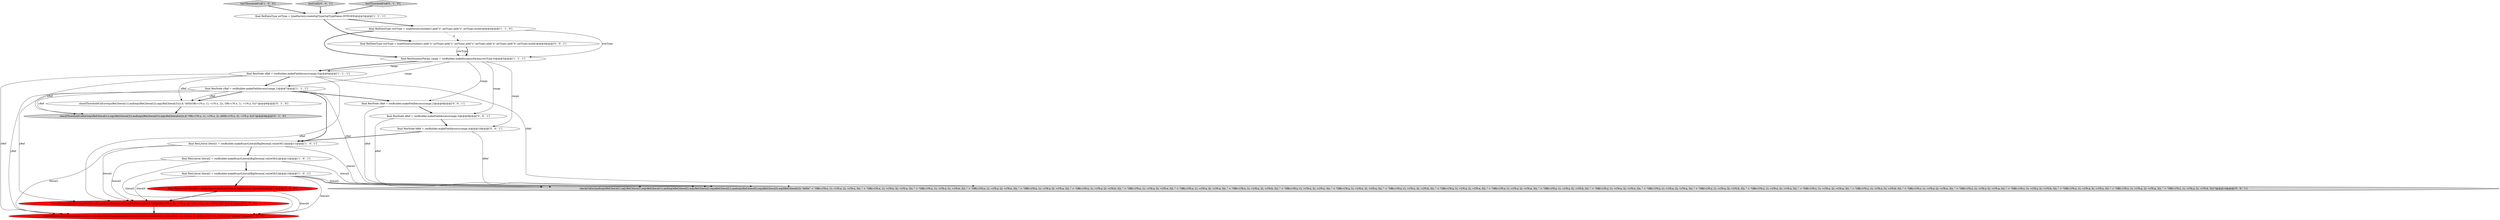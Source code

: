 digraph {
4 [style = filled, label = "final RelDataType intType = typeFactory.createSqlType(SqlTypeName.INTEGER)@@@3@@@['1', '1', '1']", fillcolor = white, shape = ellipse image = "AAA0AAABBB1BBB"];
3 [style = filled, label = "testThresholdCnf['1', '0', '0']", fillcolor = lightgray, shape = diamond image = "AAA0AAABBB1BBB"];
20 [style = filled, label = "final RelDataType rowType = typeFactory.builder().add(\"x\",intType).add(\"y\",intType).add(\"z\",intType).add(\"a\",intType).add(\"b\",intType).build()@@@4@@@['0', '0', '1']", fillcolor = white, shape = ellipse image = "AAA0AAABBB3BBB"];
10 [style = filled, label = "final RexLiteral literal2 = rexBuilder.makeExactLiteral(BigDecimal.valueOf(2))@@@12@@@['1', '0', '1']", fillcolor = white, shape = ellipse image = "AAA0AAABBB1BBB"];
8 [style = filled, label = "checkThresholdCnf(or(eq(xRef,literal1),and(eq(xRef,literal2),eq(yRef,literal3))),8,\"AND(OR(=(?0.x, 1), =(?0.x, 2)), OR(=(?0.x, 1), =(?0.y, 3)))\")@@@12@@@['1', '0', '0']", fillcolor = red, shape = ellipse image = "AAA1AAABBB1BBB"];
17 [style = filled, label = "final RexNode bRef = rexBuilder.makeFieldAccess(range,4)@@@10@@@['0', '0', '1']", fillcolor = white, shape = ellipse image = "AAA0AAABBB3BBB"];
6 [style = filled, label = "final RexNode xRef = rexBuilder.makeFieldAccess(range,0)@@@6@@@['1', '1', '1']", fillcolor = white, shape = ellipse image = "AAA0AAABBB1BBB"];
0 [style = filled, label = "final RexLiteral literal4 = rexBuilder.makeExactLiteral(BigDecimal.valueOf(4))@@@11@@@['1', '0', '0']", fillcolor = red, shape = ellipse image = "AAA1AAABBB1BBB"];
9 [style = filled, label = "checkThresholdCnf(or(eq(xRef,literal1),eq(xRef,literal2),and(eq(xRef,literal3),eq(yRef,literal4))),8,\"OR(=(?0.x, 1), =(?0.x, 2), AND(=(?0.x, 3), =(?0.y, 4)))\")@@@13@@@['1', '0', '0']", fillcolor = red, shape = ellipse image = "AAA1AAABBB1BBB"];
2 [style = filled, label = "final RexLiteral literal1 = rexBuilder.makeExactLiteral(BigDecimal.valueOf(1))@@@11@@@['1', '0', '1']", fillcolor = white, shape = ellipse image = "AAA0AAABBB1BBB"];
13 [style = filled, label = "checkThresholdCnf(or(eq(xRef,literal(1)),and(eq(xRef,literal(2)),eq(yRef,literal(3)))),8,\"AND(OR(=(?0.x, 1), =(?0.x, 2)), OR(=(?0.x, 1), =(?0.y, 3)))\")@@@8@@@['0', '1', '0']", fillcolor = white, shape = ellipse image = "AAA0AAABBB2BBB"];
15 [style = filled, label = "final RexNode aRef = rexBuilder.makeFieldAccess(range,3)@@@9@@@['0', '0', '1']", fillcolor = white, shape = ellipse image = "AAA0AAABBB3BBB"];
16 [style = filled, label = "testCnf2['0', '0', '1']", fillcolor = lightgray, shape = diamond image = "AAA0AAABBB3BBB"];
18 [style = filled, label = "final RexNode zRef = rexBuilder.makeFieldAccess(range,2)@@@8@@@['0', '0', '1']", fillcolor = white, shape = ellipse image = "AAA0AAABBB3BBB"];
5 [style = filled, label = "final RexDynamicParam range = rexBuilder.makeDynamicParam(rowType,0)@@@5@@@['1', '1', '1']", fillcolor = white, shape = ellipse image = "AAA0AAABBB1BBB"];
11 [style = filled, label = "final RexLiteral literal3 = rexBuilder.makeExactLiteral(BigDecimal.valueOf(3))@@@13@@@['1', '0', '1']", fillcolor = white, shape = ellipse image = "AAA0AAABBB1BBB"];
19 [style = filled, label = "checkCnf(or(and(eq(xRef,literal1),eq(yRef,literal1),eq(zRef,literal1)),and(eq(xRef,literal2),eq(yRef,literal2),eq(aRef,literal2)),and(eq(xRef,literal3),eq(aRef,literal3),eq(bRef,literal3))),\"AND(\" + \"OR(=(?0.x, 1), =(?0.x, 2), =(?0.x, 3)), \" + \"OR(=(?0.x, 1), =(?0.x, 2), =(?0.a, 3)), \" + \"OR(=(?0.x, 1), =(?0.x, 2), =(?0.b, 3)), \" + \"OR(=(?0.x, 1), =(?0.y, 2), =(?0.x, 3)), \" + \"OR(=(?0.x, 1), =(?0.y, 2), =(?0.a, 3)), \" + \"OR(=(?0.x, 1), =(?0.y, 2), =(?0.b, 3)), \" + \"OR(=(?0.x, 1), =(?0.a, 2), =(?0.x, 3)), \" + \"OR(=(?0.x, 1), =(?0.a, 2), =(?0.a, 3)), \" + \"OR(=(?0.x, 1), =(?0.a, 2), =(?0.b, 3)), \" + \"OR(=(?0.y, 1), =(?0.x, 2), =(?0.x, 3)), \" + \"OR(=(?0.y, 1), =(?0.x, 2), =(?0.a, 3)), \" + \"OR(=(?0.y, 1), =(?0.x, 2), =(?0.b, 3)), \" + \"OR(=(?0.y, 1), =(?0.y, 2), =(?0.x, 3)), \" + \"OR(=(?0.y, 1), =(?0.y, 2), =(?0.a, 3)), \" + \"OR(=(?0.y, 1), =(?0.y, 2), =(?0.b, 3)), \" + \"OR(=(?0.y, 1), =(?0.a, 2), =(?0.x, 3)), \" + \"OR(=(?0.y, 1), =(?0.a, 2), =(?0.a, 3)), \" + \"OR(=(?0.y, 1), =(?0.a, 2), =(?0.b, 3)), \" + \"OR(=(?0.z, 1), =(?0.x, 2), =(?0.x, 3)), \" + \"OR(=(?0.z, 1), =(?0.x, 2), =(?0.a, 3)), \" + \"OR(=(?0.z, 1), =(?0.x, 2), =(?0.b, 3)), \" + \"OR(=(?0.z, 1), =(?0.y, 2), =(?0.x, 3)), \" + \"OR(=(?0.z, 1), =(?0.y, 2), =(?0.a, 3)), \" + \"OR(=(?0.z, 1), =(?0.y, 2), =(?0.b, 3)), \" + \"OR(=(?0.z, 1), =(?0.a, 2), =(?0.x, 3)), \" + \"OR(=(?0.z, 1), =(?0.a, 2), =(?0.a, 3)), \" + \"OR(=(?0.z, 1), =(?0.a, 2), =(?0.b, 3)))\")@@@14@@@['0', '0', '1']", fillcolor = lightgray, shape = ellipse image = "AAA0AAABBB3BBB"];
14 [style = filled, label = "checkThresholdCnf(or(eq(xRef,literal(1)),eq(xRef,literal(2)),and(eq(xRef,literal(3)),eq(yRef,literal(4)))),8,\"OR(=(?0.x, 1), =(?0.x, 2), AND(=(?0.x, 3), =(?0.y, 4)))\")@@@9@@@['0', '1', '0']", fillcolor = lightgray, shape = ellipse image = "AAA0AAABBB2BBB"];
12 [style = filled, label = "testThresholdCnf['0', '1', '0']", fillcolor = lightgray, shape = diamond image = "AAA0AAABBB2BBB"];
7 [style = filled, label = "final RexNode yRef = rexBuilder.makeFieldAccess(range,1)@@@7@@@['1', '1', '1']", fillcolor = white, shape = ellipse image = "AAA0AAABBB1BBB"];
1 [style = filled, label = "final RelDataType rowType = typeFactory.builder().add(\"x\",intType).add(\"y\",intType).build()@@@4@@@['1', '1', '0']", fillcolor = white, shape = ellipse image = "AAA0AAABBB1BBB"];
1->5 [style = bold, label=""];
7->13 [style = bold, label=""];
5->18 [style = solid, label="range"];
5->17 [style = solid, label="range"];
2->8 [style = solid, label="literal1"];
5->15 [style = solid, label="range"];
1->5 [style = solid, label="rowType"];
2->9 [style = solid, label="literal1"];
6->13 [style = solid, label="xRef"];
7->9 [style = solid, label="yRef"];
18->15 [style = bold, label=""];
17->19 [style = solid, label="bRef"];
18->19 [style = solid, label="zRef"];
6->19 [style = solid, label="xRef"];
7->13 [style = solid, label="yRef"];
11->19 [style = bold, label=""];
2->10 [style = bold, label=""];
3->4 [style = bold, label=""];
10->8 [style = solid, label="literal2"];
5->6 [style = solid, label="range"];
20->5 [style = solid, label="rowType"];
0->9 [style = solid, label="literal4"];
20->5 [style = bold, label=""];
7->19 [style = solid, label="yRef"];
1->20 [style = dashed, label="0"];
15->17 [style = bold, label=""];
11->0 [style = bold, label=""];
5->6 [style = bold, label=""];
17->2 [style = bold, label=""];
12->4 [style = bold, label=""];
5->7 [style = solid, label="range"];
7->2 [style = bold, label=""];
11->8 [style = solid, label="literal3"];
7->14 [style = solid, label="yRef"];
4->20 [style = bold, label=""];
0->8 [style = bold, label=""];
8->9 [style = bold, label=""];
6->8 [style = solid, label="xRef"];
7->18 [style = bold, label=""];
10->9 [style = solid, label="literal2"];
15->19 [style = solid, label="aRef"];
4->1 [style = bold, label=""];
11->9 [style = solid, label="literal3"];
16->4 [style = bold, label=""];
6->7 [style = bold, label=""];
11->19 [style = solid, label="literal3"];
13->14 [style = bold, label=""];
7->8 [style = solid, label="yRef"];
6->14 [style = solid, label="xRef"];
2->19 [style = solid, label="literal1"];
10->19 [style = solid, label="literal2"];
6->9 [style = solid, label="xRef"];
10->11 [style = bold, label=""];
}
